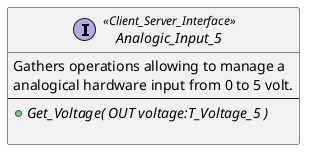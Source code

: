 @startuml

interface Analogic_Input_5 <<Client_Server_Interface>>
{
  Gathers operations allowing to manage a
  analogical hardware input from 0 to 5 volt.
  --
  {abstract} + Get_Voltage( OUT voltage:T_Voltage_5 )

}

@enduml
